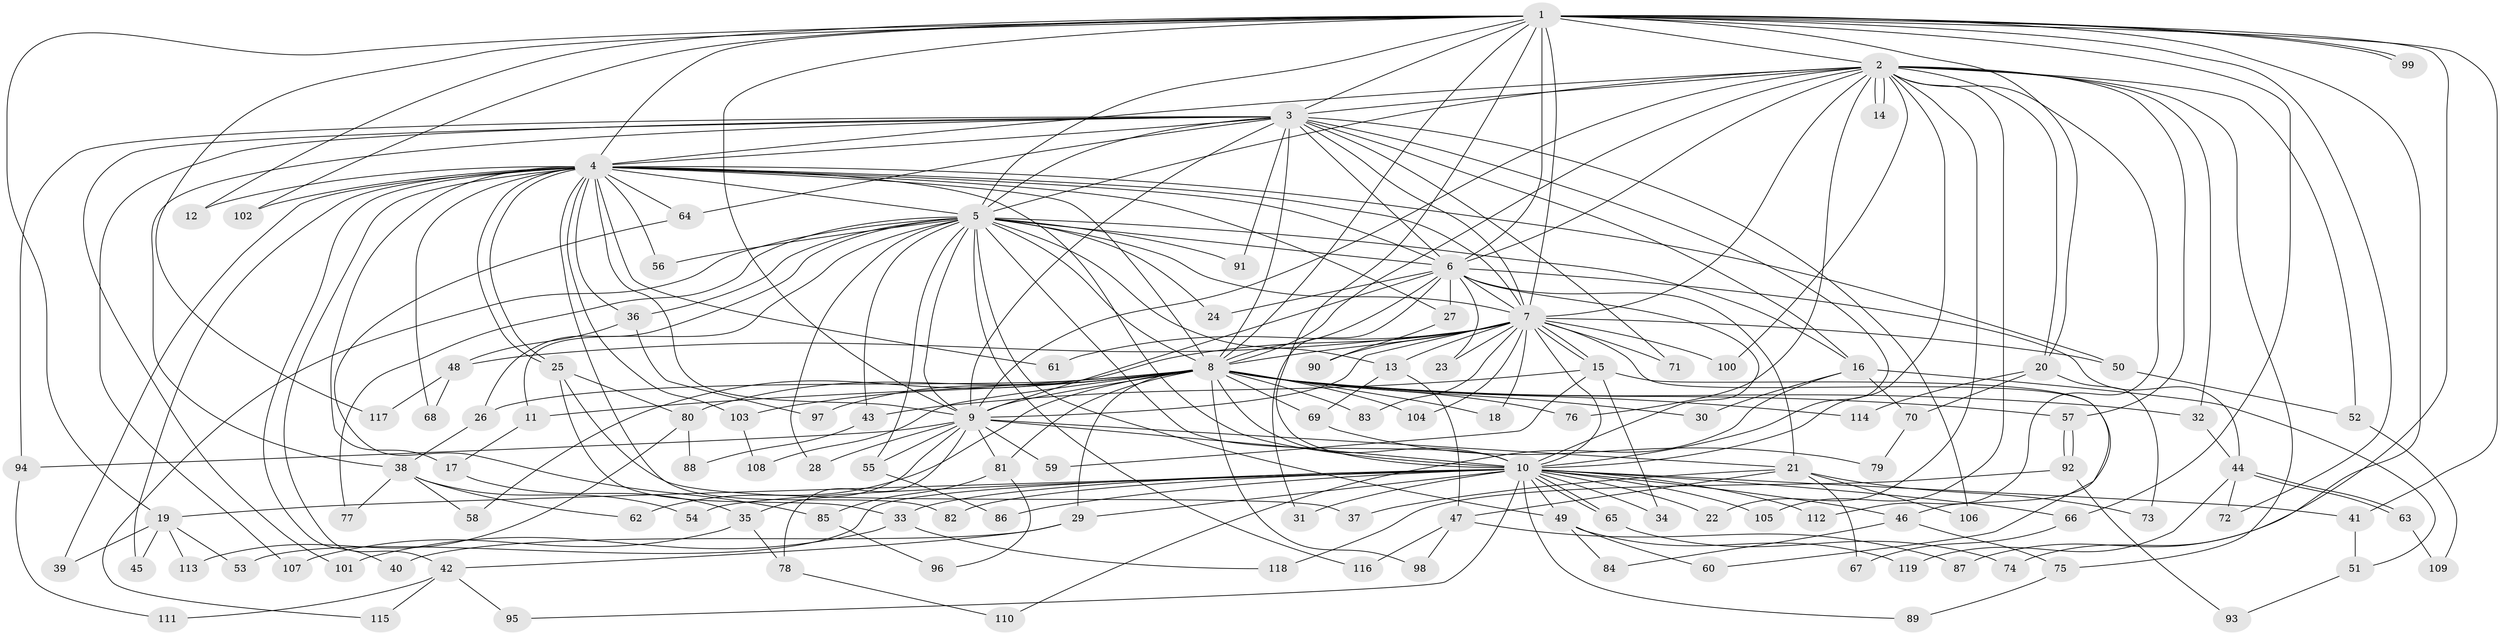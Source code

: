 // Generated by graph-tools (version 1.1) at 2025/44/03/09/25 04:44:01]
// undirected, 119 vertices, 263 edges
graph export_dot {
graph [start="1"]
  node [color=gray90,style=filled];
  1;
  2;
  3;
  4;
  5;
  6;
  7;
  8;
  9;
  10;
  11;
  12;
  13;
  14;
  15;
  16;
  17;
  18;
  19;
  20;
  21;
  22;
  23;
  24;
  25;
  26;
  27;
  28;
  29;
  30;
  31;
  32;
  33;
  34;
  35;
  36;
  37;
  38;
  39;
  40;
  41;
  42;
  43;
  44;
  45;
  46;
  47;
  48;
  49;
  50;
  51;
  52;
  53;
  54;
  55;
  56;
  57;
  58;
  59;
  60;
  61;
  62;
  63;
  64;
  65;
  66;
  67;
  68;
  69;
  70;
  71;
  72;
  73;
  74;
  75;
  76;
  77;
  78;
  79;
  80;
  81;
  82;
  83;
  84;
  85;
  86;
  87;
  88;
  89;
  90;
  91;
  92;
  93;
  94;
  95;
  96;
  97;
  98;
  99;
  100;
  101;
  102;
  103;
  104;
  105;
  106;
  107;
  108;
  109;
  110;
  111;
  112;
  113;
  114;
  115;
  116;
  117;
  118;
  119;
  1 -- 2;
  1 -- 3;
  1 -- 4;
  1 -- 5;
  1 -- 6;
  1 -- 7;
  1 -- 8;
  1 -- 9;
  1 -- 10;
  1 -- 12;
  1 -- 19;
  1 -- 20;
  1 -- 41;
  1 -- 66;
  1 -- 72;
  1 -- 74;
  1 -- 87;
  1 -- 99;
  1 -- 99;
  1 -- 102;
  1 -- 117;
  2 -- 3;
  2 -- 4;
  2 -- 5;
  2 -- 6;
  2 -- 7;
  2 -- 8;
  2 -- 9;
  2 -- 10;
  2 -- 14;
  2 -- 14;
  2 -- 20;
  2 -- 22;
  2 -- 32;
  2 -- 52;
  2 -- 57;
  2 -- 75;
  2 -- 76;
  2 -- 100;
  2 -- 105;
  2 -- 112;
  3 -- 4;
  3 -- 5;
  3 -- 6;
  3 -- 7;
  3 -- 8;
  3 -- 9;
  3 -- 10;
  3 -- 16;
  3 -- 38;
  3 -- 64;
  3 -- 71;
  3 -- 91;
  3 -- 94;
  3 -- 101;
  3 -- 106;
  3 -- 107;
  4 -- 5;
  4 -- 6;
  4 -- 7;
  4 -- 8;
  4 -- 9;
  4 -- 10;
  4 -- 12;
  4 -- 17;
  4 -- 25;
  4 -- 25;
  4 -- 27;
  4 -- 36;
  4 -- 39;
  4 -- 40;
  4 -- 42;
  4 -- 45;
  4 -- 50;
  4 -- 56;
  4 -- 61;
  4 -- 64;
  4 -- 68;
  4 -- 82;
  4 -- 102;
  4 -- 103;
  5 -- 6;
  5 -- 7;
  5 -- 8;
  5 -- 9;
  5 -- 10;
  5 -- 11;
  5 -- 13;
  5 -- 16;
  5 -- 24;
  5 -- 26;
  5 -- 28;
  5 -- 36;
  5 -- 43;
  5 -- 49;
  5 -- 55;
  5 -- 56;
  5 -- 77;
  5 -- 91;
  5 -- 115;
  5 -- 116;
  6 -- 7;
  6 -- 8;
  6 -- 9;
  6 -- 10;
  6 -- 21;
  6 -- 23;
  6 -- 24;
  6 -- 27;
  6 -- 31;
  6 -- 44;
  7 -- 8;
  7 -- 9;
  7 -- 10;
  7 -- 13;
  7 -- 15;
  7 -- 15;
  7 -- 18;
  7 -- 23;
  7 -- 46;
  7 -- 48;
  7 -- 50;
  7 -- 58;
  7 -- 61;
  7 -- 71;
  7 -- 83;
  7 -- 90;
  7 -- 100;
  7 -- 104;
  8 -- 9;
  8 -- 10;
  8 -- 11;
  8 -- 18;
  8 -- 26;
  8 -- 29;
  8 -- 30;
  8 -- 32;
  8 -- 57;
  8 -- 62;
  8 -- 69;
  8 -- 76;
  8 -- 80;
  8 -- 81;
  8 -- 83;
  8 -- 97;
  8 -- 98;
  8 -- 103;
  8 -- 104;
  8 -- 108;
  8 -- 114;
  9 -- 10;
  9 -- 21;
  9 -- 28;
  9 -- 35;
  9 -- 55;
  9 -- 59;
  9 -- 78;
  9 -- 81;
  9 -- 94;
  10 -- 19;
  10 -- 22;
  10 -- 29;
  10 -- 31;
  10 -- 33;
  10 -- 34;
  10 -- 41;
  10 -- 46;
  10 -- 49;
  10 -- 53;
  10 -- 54;
  10 -- 65;
  10 -- 65;
  10 -- 66;
  10 -- 82;
  10 -- 86;
  10 -- 89;
  10 -- 95;
  10 -- 105;
  10 -- 112;
  11 -- 17;
  13 -- 47;
  13 -- 69;
  15 -- 34;
  15 -- 43;
  15 -- 59;
  15 -- 60;
  16 -- 30;
  16 -- 51;
  16 -- 70;
  16 -- 110;
  17 -- 35;
  19 -- 39;
  19 -- 45;
  19 -- 53;
  19 -- 113;
  20 -- 70;
  20 -- 73;
  20 -- 114;
  21 -- 37;
  21 -- 47;
  21 -- 67;
  21 -- 73;
  21 -- 106;
  25 -- 33;
  25 -- 37;
  25 -- 80;
  26 -- 38;
  27 -- 90;
  29 -- 40;
  29 -- 42;
  32 -- 44;
  33 -- 101;
  33 -- 118;
  35 -- 78;
  35 -- 107;
  36 -- 48;
  36 -- 97;
  38 -- 54;
  38 -- 58;
  38 -- 62;
  38 -- 77;
  41 -- 51;
  42 -- 95;
  42 -- 111;
  42 -- 115;
  43 -- 88;
  44 -- 63;
  44 -- 63;
  44 -- 72;
  44 -- 119;
  46 -- 75;
  46 -- 84;
  47 -- 87;
  47 -- 98;
  47 -- 116;
  48 -- 68;
  48 -- 117;
  49 -- 60;
  49 -- 84;
  49 -- 119;
  50 -- 52;
  51 -- 93;
  52 -- 109;
  55 -- 86;
  57 -- 92;
  57 -- 92;
  63 -- 109;
  64 -- 85;
  65 -- 74;
  66 -- 67;
  69 -- 79;
  70 -- 79;
  75 -- 89;
  78 -- 110;
  80 -- 88;
  80 -- 113;
  81 -- 85;
  81 -- 96;
  85 -- 96;
  92 -- 93;
  92 -- 118;
  94 -- 111;
  103 -- 108;
}
